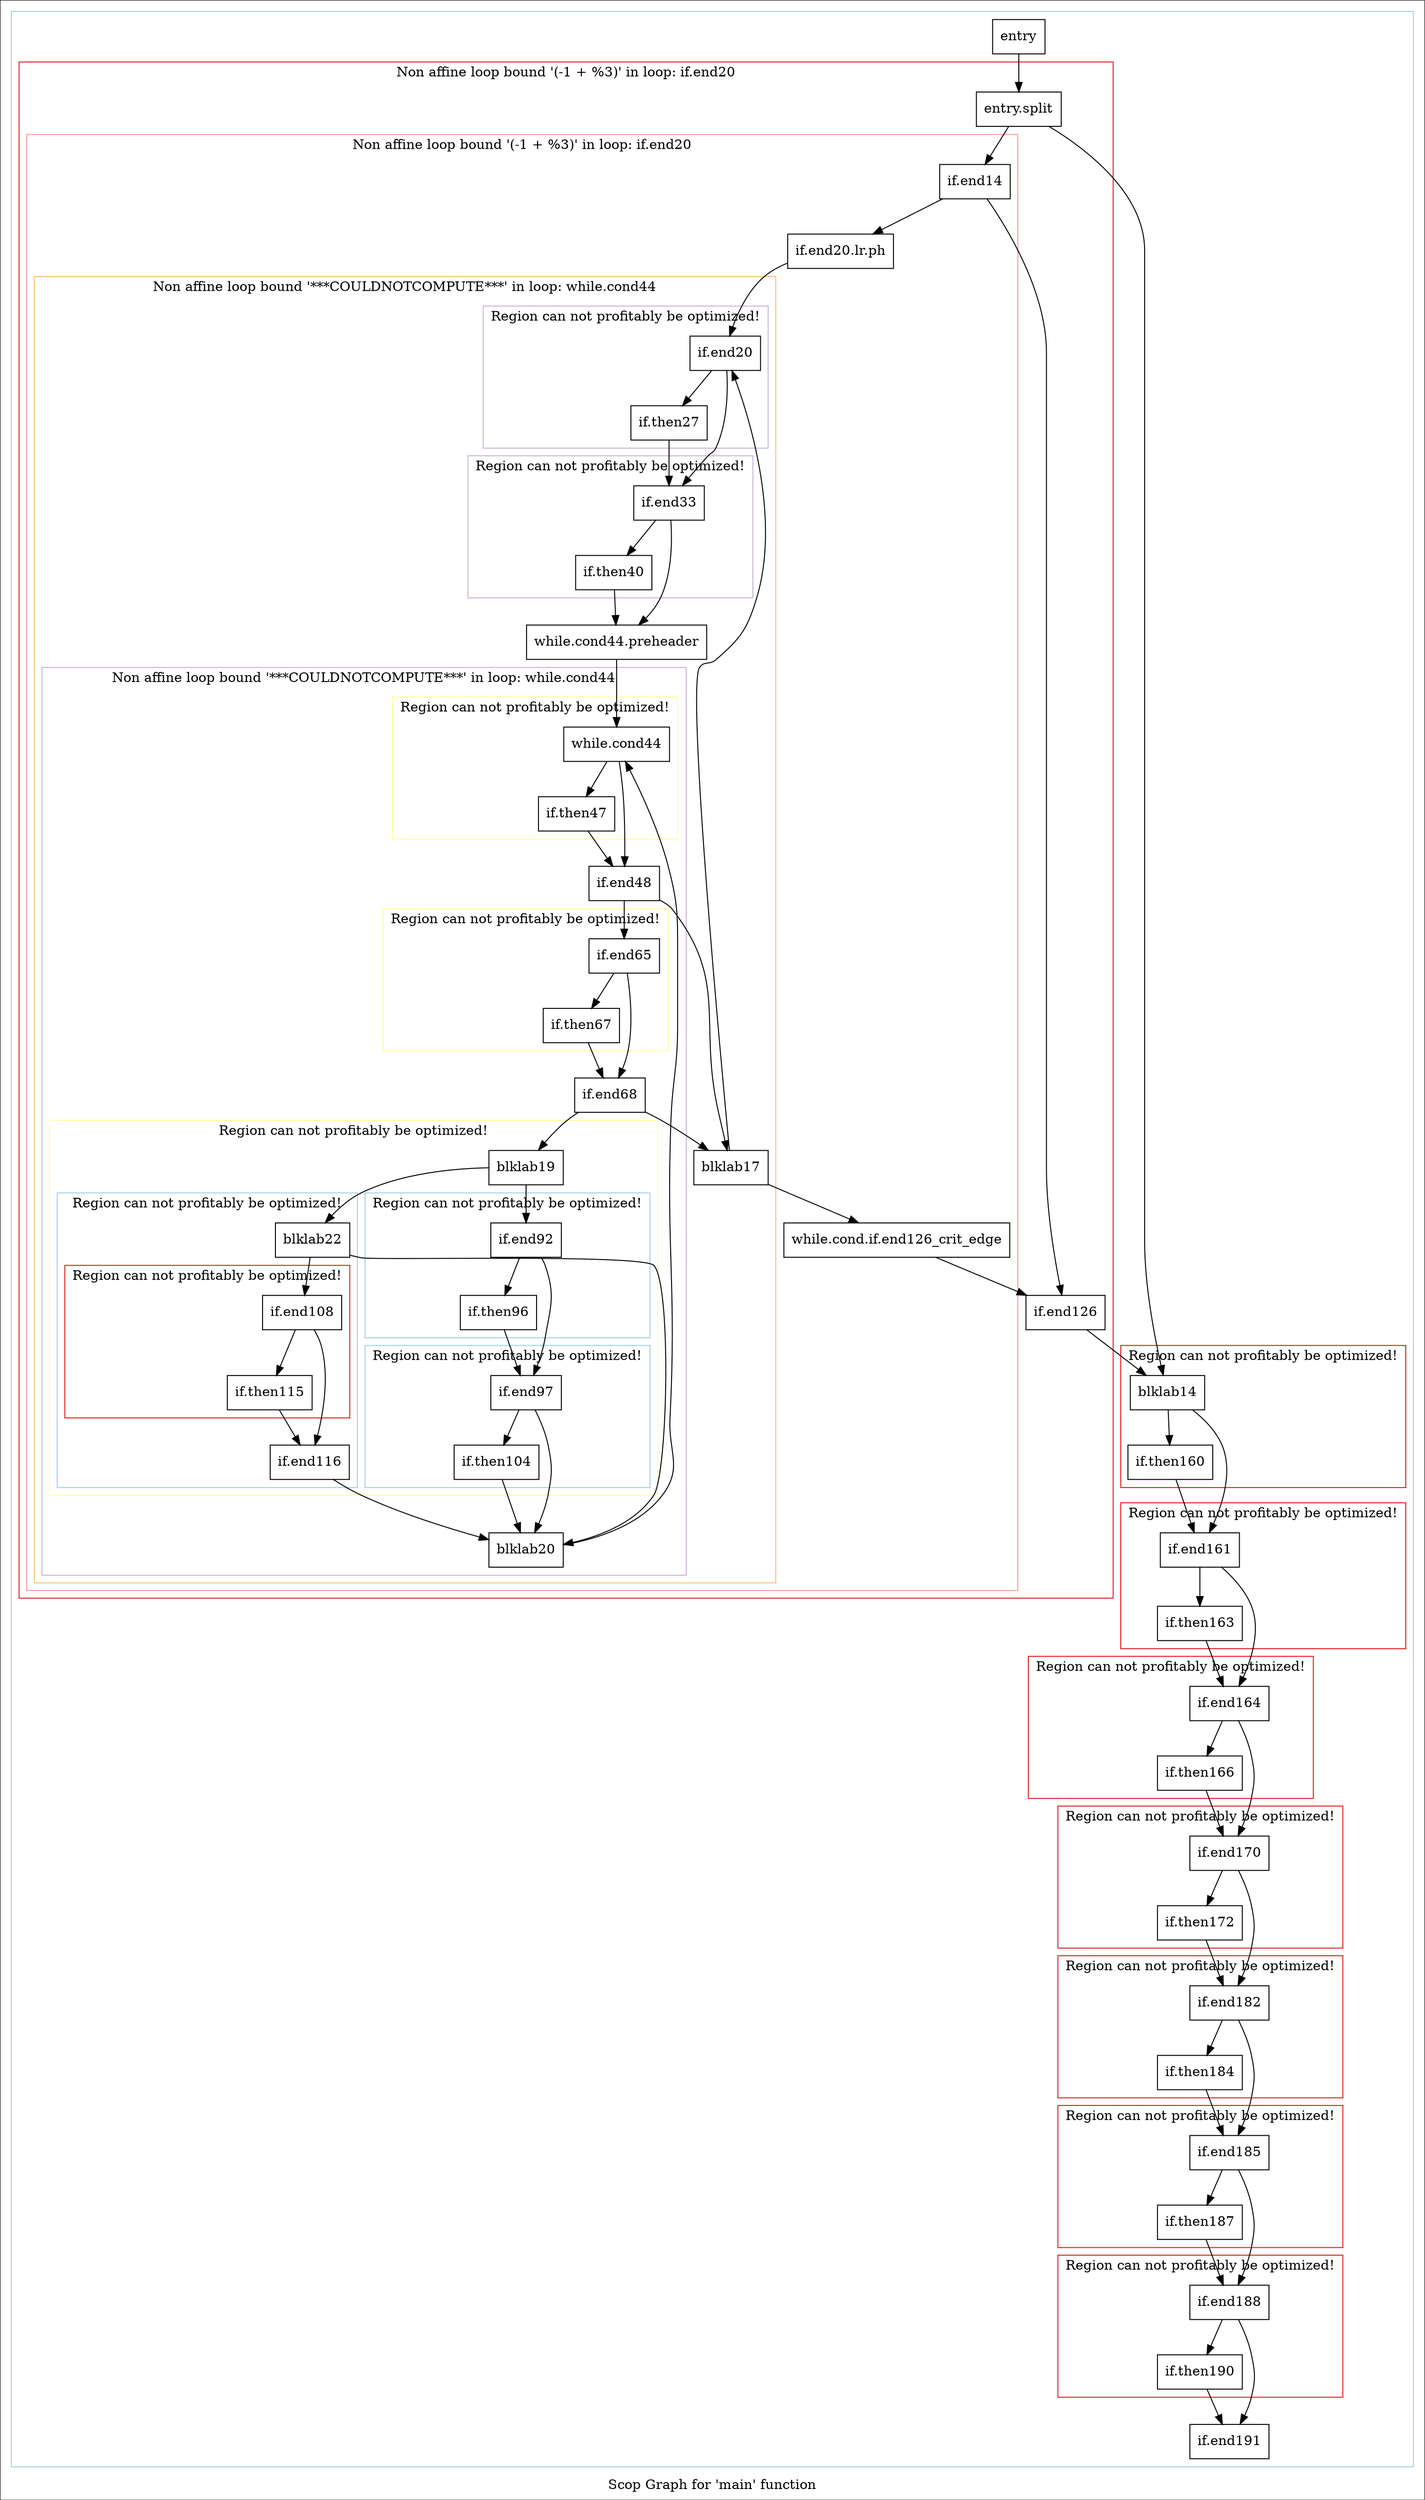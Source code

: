 digraph "Scop Graph for 'main' function" {
	label="Scop Graph for 'main' function";

	Node0xbb8e230 [shape=record,label="{entry}"];
	Node0xbb8e230 -> Node0xbae3df0;
	Node0xbae3df0 [shape=record,label="{entry.split}"];
	Node0xbae3df0 -> Node0xbae3e50;
	Node0xbae3df0 -> Node0xbae3eb0;
	Node0xbae3e50 [shape=record,label="{blklab14}"];
	Node0xbae3e50 -> Node0xba2a160;
	Node0xbae3e50 -> Node0xba2a180;
	Node0xba2a160 [shape=record,label="{if.end161}"];
	Node0xba2a160 -> Node0xba2a1e0;
	Node0xba2a160 -> Node0xbb860c0;
	Node0xba2a1e0 [shape=record,label="{if.end164}"];
	Node0xba2a1e0 -> Node0xbb287c0;
	Node0xba2a1e0 -> Node0xba2a0f0;
	Node0xbb287c0 [shape=record,label="{if.end170}"];
	Node0xbb287c0 -> Node0xbb287e0;
	Node0xbb287c0 -> Node0xbb86160;
	Node0xbb287e0 [shape=record,label="{if.end182}"];
	Node0xbb287e0 -> Node0xbb861c0;
	Node0xbb287e0 -> Node0xbb86220;
	Node0xbb861c0 [shape=record,label="{if.end185}"];
	Node0xbb861c0 -> Node0xbb86240;
	Node0xbb861c0 -> Node0xbb2a640;
	Node0xbb86240 [shape=record,label="{if.end188}"];
	Node0xbb86240 -> Node0xbae3dc0;
	Node0xbb86240 -> Node0xbaee910;
	Node0xbae3dc0 [shape=record,label="{if.end191}"];
	Node0xbaee910 [shape=record,label="{if.then190}"];
	Node0xbaee910 -> Node0xbae3dc0;
	Node0xbb2a640 [shape=record,label="{if.then187}"];
	Node0xbb2a640 -> Node0xbb86240;
	Node0xbb86220 [shape=record,label="{if.then184}"];
	Node0xbb86220 -> Node0xbb861c0;
	Node0xbb86160 [shape=record,label="{if.then172}"];
	Node0xbb86160 -> Node0xbb287e0;
	Node0xba2a0f0 [shape=record,label="{if.then166}"];
	Node0xba2a0f0 -> Node0xbb287c0;
	Node0xbb860c0 [shape=record,label="{if.then163}"];
	Node0xbb860c0 -> Node0xba2a1e0;
	Node0xba2a180 [shape=record,label="{if.then160}"];
	Node0xba2a180 -> Node0xba2a160;
	Node0xbae3eb0 [shape=record,label="{if.end14}"];
	Node0xbae3eb0 -> Node0xbb2a6e0;
	Node0xbae3eb0 -> Node0xbb2a740;
	Node0xbb2a6e0 [shape=record,label="{if.end20.lr.ph}"];
	Node0xbb2a6e0 -> Node0xbb286b0;
	Node0xbb286b0 [shape=record,label="{if.end20}"];
	Node0xbb286b0 -> Node0xbb28710;
	Node0xbb286b0 -> Node0xbb28770;
	Node0xbb28710 [shape=record,label="{if.end33}"];
	Node0xbb28710 -> Node0xbae7b00;
	Node0xbb28710 -> Node0xbae7b60;
	Node0xbae7b00 [shape=record,label="{while.cond44.preheader}"];
	Node0xbae7b00 -> Node0xbb28790;
	Node0xbb28790 [shape=record,label="{while.cond44}"];
	Node0xbb28790 -> Node0xbae7c40;
	Node0xbb28790 -> Node0xb90b1b0;
	Node0xbae7c40 [shape=record,label="{if.end48}"];
	Node0xbae7c40 -> Node0xb90b210;
	Node0xbae7c40 -> Node0xb90b270;
	Node0xb90b210 [shape=record,label="{blklab17}"];
	Node0xb90b210 -> Node0xbb286b0[constraint=false];
	Node0xb90b210 -> Node0xb90b310;
	Node0xb90b310 [shape=record,label="{while.cond.if.end126_crit_edge}"];
	Node0xb90b310 -> Node0xbb2a740;
	Node0xbb2a740 [shape=record,label="{if.end126}"];
	Node0xbb2a740 -> Node0xbae3e50;
	Node0xb90b270 [shape=record,label="{if.end65}"];
	Node0xb90b270 -> Node0xbb26a60;
	Node0xb90b270 -> Node0xbb26a80;
	Node0xbb26a60 [shape=record,label="{if.end68}"];
	Node0xbb26a60 -> Node0xbb26aa0;
	Node0xbb26a60 -> Node0xb90b210;
	Node0xbb26aa0 [shape=record,label="{blklab19}"];
	Node0xbb26aa0 -> Node0xbb26b00;
	Node0xbb26aa0 -> Node0xb90b330;
	Node0xbb26b00 [shape=record,label="{blklab22}"];
	Node0xbb26b00 -> Node0xbaf3a20;
	Node0xbb26b00 -> Node0xbaf3a80;
	Node0xbaf3a20 [shape=record,label="{blklab20}"];
	Node0xbaf3a20 -> Node0xbb28790[constraint=false];
	Node0xbaf3a80 [shape=record,label="{if.end108}"];
	Node0xbaf3a80 -> Node0xbaf3b20;
	Node0xbaf3a80 -> Node0xbaf3b40;
	Node0xbaf3b20 [shape=record,label="{if.end116}"];
	Node0xbaf3b20 -> Node0xbaf3a20;
	Node0xbaf3b40 [shape=record,label="{if.then115}"];
	Node0xbaf3b40 -> Node0xbaf3b20;
	Node0xb90b330 [shape=record,label="{if.end92}"];
	Node0xb90b330 -> Node0xbb27e40;
	Node0xb90b330 -> Node0xbb27ea0;
	Node0xbb27e40 [shape=record,label="{if.end97}"];
	Node0xbb27e40 -> Node0xbaf3a20;
	Node0xbb27e40 -> Node0xbb27f00;
	Node0xbb27f00 [shape=record,label="{if.then104}"];
	Node0xbb27f00 -> Node0xbaf3a20;
	Node0xbb27ea0 [shape=record,label="{if.then96}"];
	Node0xbb27ea0 -> Node0xbb27e40;
	Node0xbb26a80 [shape=record,label="{if.then67}"];
	Node0xbb26a80 -> Node0xbb26a60;
	Node0xb90b1b0 [shape=record,label="{if.then47}"];
	Node0xb90b1b0 -> Node0xbae7c40;
	Node0xbae7b60 [shape=record,label="{if.then40}"];
	Node0xbae7b60 -> Node0xbae7b00;
	Node0xbb28770 [shape=record,label="{if.then27}"];
	Node0xbb28770 -> Node0xbb28710;
	colorscheme = "paired12"
        subgraph cluster_0xba2ada0 {
          label = "";
          style = solid;
          color = 1
          subgraph cluster_0xba2a680 {
            label = "Non affine loop bound '(-1 + %3)' in loop: if.end20";
            style = solid;
            color = 6
            subgraph cluster_0xba2a600 {
              label = "Non affine loop bound '(-1 + %3)' in loop: if.end20";
              style = solid;
              color = 5
              subgraph cluster_0xba2a580 {
                label = "Non affine loop bound '***COULDNOTCOMPUTE***' in loop: while.cond44";
                style = solid;
                color = 7
                subgraph cluster_0xbaf0a50 {
                  label = "Region can not profitably be optimized!";
                  style = solid;
                  color = 9
                  Node0xbb286b0;
                  Node0xbb28770;
                }
                subgraph cluster_0xbaf09d0 {
                  label = "Region can not profitably be optimized!";
                  style = solid;
                  color = 9
                  Node0xbb28710;
                  Node0xbae7b60;
                }
                subgraph cluster_0xbaf0950 {
                  label = "Non affine loop bound '***COULDNOTCOMPUTE***' in loop: while.cond44";
                  style = solid;
                  color = 9
                  subgraph cluster_0xbb22d00 {
                    label = "Region can not profitably be optimized!";
                    style = solid;
                    color = 11
                    Node0xbb28790;
                    Node0xb90b1b0;
                  }
                  subgraph cluster_0xbb22c80 {
                    label = "Region can not profitably be optimized!";
                    style = solid;
                    color = 11
                    Node0xb90b270;
                    Node0xbb26a80;
                  }
                  subgraph cluster_0xbb2c2e0 {
                    label = "Region can not profitably be optimized!";
                    style = solid;
                    color = 11
                    subgraph cluster_0xba33280 {
                      label = "Region can not profitably be optimized!";
                      style = solid;
                      color = 1
                      subgraph cluster_0xba2fca0 {
                        label = "Region can not profitably be optimized!";
                        style = solid;
                        color = 6
                        Node0xbaf3a80;
                        Node0xbaf3b40;
                      }
                      Node0xbb26b00;
                      Node0xbaf3b20;
                    }
                    subgraph cluster_0xbb2c260 {
                      label = "Region can not profitably be optimized!";
                      style = solid;
                      color = 1
                      Node0xb90b330;
                      Node0xbb27ea0;
                    }
                    subgraph cluster_0xba33300 {
                      label = "Region can not profitably be optimized!";
                      style = solid;
                      color = 1
                      Node0xbb27e40;
                      Node0xbb27f00;
                    }
                    Node0xbb26aa0;
                  }
                  Node0xbae7c40;
                  Node0xbb26a60;
                  Node0xbaf3a20;
                }
                Node0xbae7b00;
                Node0xb90b210;
              }
              Node0xbae3eb0;
              Node0xbb2a6e0;
              Node0xb90b310;
            }
            Node0xbae3df0;
            Node0xbb2a740;
          }
          subgraph cluster_0xba2fc20 {
            label = "Region can not profitably be optimized!";
            style = solid;
            color = 6
            Node0xbae3e50;
            Node0xba2a180;
          }
          subgraph cluster_0xbadd020 {
            label = "Region can not profitably be optimized!";
            style = solid;
            color = 6
            Node0xba2a160;
            Node0xbb860c0;
          }
          subgraph cluster_0xbadcfa0 {
            label = "Region can not profitably be optimized!";
            style = solid;
            color = 6
            Node0xba2a1e0;
            Node0xba2a0f0;
          }
          subgraph cluster_0xbb26f80 {
            label = "Region can not profitably be optimized!";
            style = solid;
            color = 6
            Node0xbb287c0;
            Node0xbb86160;
          }
          subgraph cluster_0xbb26f00 {
            label = "Region can not profitably be optimized!";
            style = solid;
            color = 6
            Node0xbb287e0;
            Node0xbb86220;
          }
          subgraph cluster_0xbb23f10 {
            label = "Region can not profitably be optimized!";
            style = solid;
            color = 6
            Node0xbb861c0;
            Node0xbb2a640;
          }
          subgraph cluster_0xbb23e90 {
            label = "Region can not profitably be optimized!";
            style = solid;
            color = 6
            Node0xbb86240;
            Node0xbaee910;
          }
          Node0xbb8e230;
          Node0xbae3dc0;
        }
}
